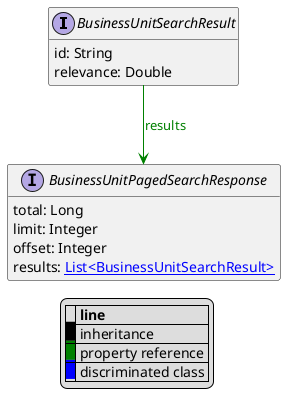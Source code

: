 @startuml

hide empty fields
hide empty methods
legend
|= |= line |
|<back:black>   </back>| inheritance |
|<back:green>   </back>| property reference |
|<back:blue>   </back>| discriminated class |
endlegend
interface BusinessUnitSearchResult [[BusinessUnitSearchResult.svg]]  {
    id: String
    relevance: Double
}



interface BusinessUnitPagedSearchResponse [[BusinessUnitPagedSearchResponse.svg]]  {
    total: Long
    limit: Integer
    offset: Integer
    results: [[BusinessUnitSearchResult.svg List<BusinessUnitSearchResult>]]
}

BusinessUnitSearchResult --> BusinessUnitPagedSearchResponse #green;text:green : "results"
@enduml
